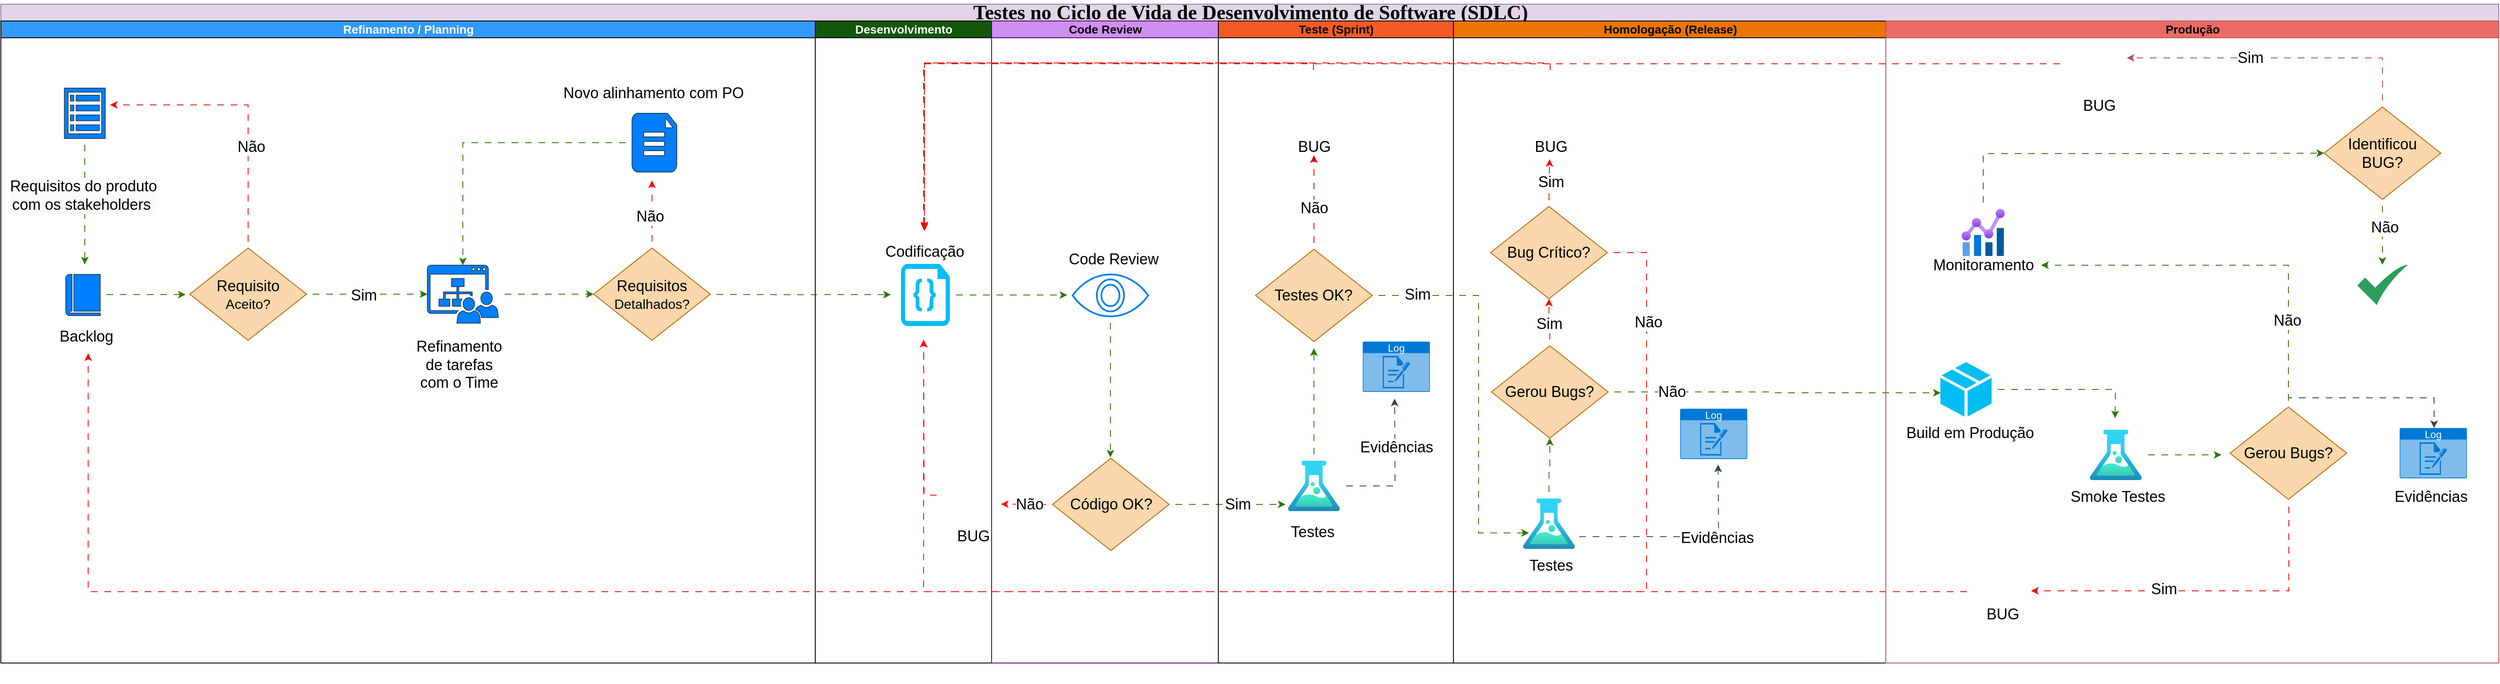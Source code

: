 <mxfile version="24.8.4">
  <diagram name="Página-1" id="4y3aDwwRjuEOx_6uWklc">
    <mxGraphModel dx="2630" dy="936" grid="1" gridSize="10" guides="1" tooltips="1" connect="1" arrows="1" fold="1" page="1" pageScale="1" pageWidth="827" pageHeight="1169" math="0" shadow="0">
      <root>
        <mxCell id="0" />
        <mxCell id="1" parent="0" />
        <mxCell id="TT8D0_vLZ7CWqyI76bAc-1" value="&lt;font style=&quot;font-size: 24px;&quot;&gt;Testes no Ciclo de Vida de Desenvolvimento de Software (SDLC)&lt;/font&gt;" style="swimlane;html=1;childLayout=stackLayout;startSize=20;rounded=0;shadow=0;labelBackgroundColor=none;strokeWidth=1;fontFamily=Verdana;fontSize=8;align=center;fillColor=#e1d5e7;strokeColor=#9673a6;" vertex="1" parent="1">
          <mxGeometry x="45" y="869" width="2975" height="785" as="geometry" />
        </mxCell>
        <mxCell id="TT8D0_vLZ7CWqyI76bAc-2" value="&lt;font style=&quot;font-size: 14px;&quot;&gt;Refinamento / Planning&lt;/font&gt;" style="swimlane;html=1;startSize=20;fillColor=#3399FF;strokeColor=#000000;fontColor=#ffffff;fillStyle=solid;gradientColor=none;" vertex="1" parent="TT8D0_vLZ7CWqyI76bAc-1">
          <mxGeometry y="20" width="970" height="765" as="geometry">
            <mxRectangle y="20" width="32" height="730" as="alternateBounds" />
          </mxGeometry>
        </mxCell>
        <mxCell id="TT8D0_vLZ7CWqyI76bAc-3" value="" style="edgeStyle=orthogonalEdgeStyle;rounded=0;orthogonalLoop=1;jettySize=auto;html=1;fillColor=#60a917;strokeColor=#2D7600;flowAnimation=1;" edge="1" parent="TT8D0_vLZ7CWqyI76bAc-2" source="TT8D0_vLZ7CWqyI76bAc-5">
          <mxGeometry relative="1" as="geometry">
            <mxPoint x="100" y="290" as="targetPoint" />
          </mxGeometry>
        </mxCell>
        <mxCell id="TT8D0_vLZ7CWqyI76bAc-4" value="&lt;div style=&quot;font-size: 12px; background-color: rgb(251, 251, 251);&quot;&gt;&lt;span style=&quot;font-size: 18px;&quot;&gt;Requisitos do produto&lt;/span&gt;&lt;/div&gt;&lt;div style=&quot;font-size: 12px; background-color: rgb(251, 251, 251);&quot;&gt;&lt;span style=&quot;font-size: 18px;&quot;&gt;com os stakeholders&amp;nbsp;&lt;/span&gt;&lt;/div&gt;" style="edgeLabel;html=1;align=center;verticalAlign=middle;resizable=0;points=[];" vertex="1" connectable="0" parent="TT8D0_vLZ7CWqyI76bAc-3">
          <mxGeometry x="0.608" y="-2" relative="1" as="geometry">
            <mxPoint y="-53" as="offset" />
          </mxGeometry>
        </mxCell>
        <mxCell id="TT8D0_vLZ7CWqyI76bAc-5" value="" style="sketch=0;html=1;aspect=fixed;strokeColor=#23445d;shadow=0;fillColor=#007FFF;verticalAlign=top;labelPosition=center;verticalLabelPosition=bottom;shape=mxgraph.gcp2.view_list;" vertex="1" parent="TT8D0_vLZ7CWqyI76bAc-2">
          <mxGeometry x="75.7" y="80" width="48.6" height="60" as="geometry" />
        </mxCell>
        <mxCell id="TT8D0_vLZ7CWqyI76bAc-6" value="" style="sketch=0;pointerEvents=1;shadow=0;dashed=0;html=1;strokeColor=#23445d;fillColor=#007FFF;labelPosition=center;verticalLabelPosition=bottom;verticalAlign=top;outlineConnect=0;align=center;shape=mxgraph.office.concepts.book_journal;" vertex="1" parent="TT8D0_vLZ7CWqyI76bAc-2">
          <mxGeometry x="77.3" y="302" width="41" height="49" as="geometry" />
        </mxCell>
        <mxCell id="TT8D0_vLZ7CWqyI76bAc-7" value="&lt;span style=&quot;font-size: 18px;&quot;&gt;Backlog&amp;nbsp;&lt;/span&gt;" style="text;html=1;align=center;verticalAlign=middle;resizable=0;points=[];autosize=1;strokeColor=none;fillColor=none;" vertex="1" parent="TT8D0_vLZ7CWqyI76bAc-2">
          <mxGeometry x="58.8" y="356" width="90" height="40" as="geometry" />
        </mxCell>
        <mxCell id="TT8D0_vLZ7CWqyI76bAc-8" style="edgeStyle=orthogonalEdgeStyle;rounded=0;orthogonalLoop=1;jettySize=auto;html=1;fillColor=#60a917;strokeColor=#2D7600;flowAnimation=1;" edge="1" parent="TT8D0_vLZ7CWqyI76bAc-2" source="TT8D0_vLZ7CWqyI76bAc-10" target="TT8D0_vLZ7CWqyI76bAc-15">
          <mxGeometry relative="1" as="geometry">
            <mxPoint x="470" y="326" as="targetPoint" />
          </mxGeometry>
        </mxCell>
        <mxCell id="TT8D0_vLZ7CWqyI76bAc-9" value="&lt;font style=&quot;font-size: 18px;&quot;&gt;Sim&lt;/font&gt;" style="edgeLabel;html=1;align=center;verticalAlign=middle;resizable=0;points=[];" vertex="1" connectable="0" parent="TT8D0_vLZ7CWqyI76bAc-8">
          <mxGeometry x="-0.057" y="-1" relative="1" as="geometry">
            <mxPoint as="offset" />
          </mxGeometry>
        </mxCell>
        <mxCell id="TT8D0_vLZ7CWqyI76bAc-10" value="&lt;div&gt;&lt;font style=&quot;font-size: 18px;&quot;&gt;Requisito&lt;/font&gt;&lt;/div&gt;&lt;div&gt;&lt;font size=&quot;3&quot;&gt;Aceito?&lt;/font&gt;&lt;/div&gt;" style="rhombus;whiteSpace=wrap;html=1;fillColor=#fad7ac;strokeColor=#b46504;" vertex="1" parent="TT8D0_vLZ7CWqyI76bAc-2">
          <mxGeometry x="225" y="270.5" width="139" height="110" as="geometry" />
        </mxCell>
        <mxCell id="TT8D0_vLZ7CWqyI76bAc-11" style="edgeStyle=orthogonalEdgeStyle;rounded=0;orthogonalLoop=1;jettySize=auto;html=1;fillColor=#60a917;strokeColor=#2D7600;flowAnimation=1;" edge="1" parent="TT8D0_vLZ7CWqyI76bAc-2" source="TT8D0_vLZ7CWqyI76bAc-6">
          <mxGeometry relative="1" as="geometry">
            <mxPoint x="220" y="326" as="targetPoint" />
          </mxGeometry>
        </mxCell>
        <mxCell id="TT8D0_vLZ7CWqyI76bAc-12" style="edgeStyle=orthogonalEdgeStyle;rounded=0;orthogonalLoop=1;jettySize=auto;html=1;exitX=0.5;exitY=0;exitDx=0;exitDy=0;strokeColor=#ff0800;flowAnimation=1;" edge="1" parent="TT8D0_vLZ7CWqyI76bAc-2" source="TT8D0_vLZ7CWqyI76bAc-10">
          <mxGeometry relative="1" as="geometry">
            <mxPoint x="130" y="100" as="targetPoint" />
            <Array as="points">
              <mxPoint x="295" y="100" />
            </Array>
          </mxGeometry>
        </mxCell>
        <mxCell id="TT8D0_vLZ7CWqyI76bAc-13" value="&lt;font style=&quot;font-size: 18px;&quot;&gt;Não&lt;/font&gt;" style="edgeLabel;html=1;align=center;verticalAlign=middle;resizable=0;points=[];" vertex="1" connectable="0" parent="TT8D0_vLZ7CWqyI76bAc-12">
          <mxGeometry x="-0.279" y="-3" relative="1" as="geometry">
            <mxPoint as="offset" />
          </mxGeometry>
        </mxCell>
        <mxCell id="TT8D0_vLZ7CWqyI76bAc-14" style="edgeStyle=orthogonalEdgeStyle;rounded=0;orthogonalLoop=1;jettySize=auto;html=1;entryX=0;entryY=0.5;entryDx=0;entryDy=0;flowAnimation=1;fillColor=#60a917;strokeColor=#2D7600;" edge="1" parent="TT8D0_vLZ7CWqyI76bAc-2" source="TT8D0_vLZ7CWqyI76bAc-15" target="TT8D0_vLZ7CWqyI76bAc-19">
          <mxGeometry relative="1" as="geometry" />
        </mxCell>
        <mxCell id="TT8D0_vLZ7CWqyI76bAc-15" value="" style="sketch=0;pointerEvents=1;shadow=0;dashed=0;html=1;strokeColor=#23445d;fillColor=#007FFF;labelPosition=center;verticalLabelPosition=bottom;verticalAlign=top;outlineConnect=0;align=center;shape=mxgraph.office.sites.site_team;" vertex="1" parent="TT8D0_vLZ7CWqyI76bAc-2">
          <mxGeometry x="508" y="291" width="84.49" height="69" as="geometry" />
        </mxCell>
        <mxCell id="TT8D0_vLZ7CWqyI76bAc-16" style="edgeStyle=orthogonalEdgeStyle;rounded=0;orthogonalLoop=1;jettySize=auto;html=1;fillColor=#f8cecc;strokeColor=#ff0800;flowAnimation=1;" edge="1" parent="TT8D0_vLZ7CWqyI76bAc-2" source="TT8D0_vLZ7CWqyI76bAc-19">
          <mxGeometry relative="1" as="geometry">
            <mxPoint x="775.5" y="190" as="targetPoint" />
          </mxGeometry>
        </mxCell>
        <mxCell id="TT8D0_vLZ7CWqyI76bAc-17" value="&lt;font style=&quot;font-size: 18px;&quot;&gt;Não&lt;/font&gt;" style="edgeLabel;html=1;align=center;verticalAlign=middle;resizable=0;points=[];" vertex="1" connectable="0" parent="TT8D0_vLZ7CWqyI76bAc-16">
          <mxGeometry x="-0.059" y="3" relative="1" as="geometry">
            <mxPoint as="offset" />
          </mxGeometry>
        </mxCell>
        <mxCell id="TT8D0_vLZ7CWqyI76bAc-18" style="edgeStyle=orthogonalEdgeStyle;rounded=0;orthogonalLoop=1;jettySize=auto;html=1;fillColor=#60a917;strokeColor=#2D7600;flowAnimation=1;" edge="1" parent="TT8D0_vLZ7CWqyI76bAc-2">
          <mxGeometry relative="1" as="geometry">
            <mxPoint x="1060" y="326" as="targetPoint" />
            <mxPoint x="796.91" y="325.571" as="sourcePoint" />
          </mxGeometry>
        </mxCell>
        <mxCell id="TT8D0_vLZ7CWqyI76bAc-19" value="&lt;div&gt;&lt;font style=&quot;font-size: 18px;&quot;&gt;Requisitos&lt;/font&gt;&lt;/div&gt;&lt;div&gt;&lt;font size=&quot;3&quot;&gt;Detalhados?&lt;/font&gt;&lt;/div&gt;" style="rhombus;whiteSpace=wrap;html=1;fillColor=#fad7ac;strokeColor=#b46504;" vertex="1" parent="TT8D0_vLZ7CWqyI76bAc-2">
          <mxGeometry x="706" y="270.5" width="139" height="110" as="geometry" />
        </mxCell>
        <mxCell id="TT8D0_vLZ7CWqyI76bAc-20" style="edgeStyle=orthogonalEdgeStyle;rounded=0;orthogonalLoop=1;jettySize=auto;html=1;fillColor=#60a917;strokeColor=#2D7600;flowAnimation=1;" edge="1" parent="TT8D0_vLZ7CWqyI76bAc-2" source="TT8D0_vLZ7CWqyI76bAc-21" target="TT8D0_vLZ7CWqyI76bAc-15">
          <mxGeometry relative="1" as="geometry" />
        </mxCell>
        <mxCell id="TT8D0_vLZ7CWqyI76bAc-21" value="" style="verticalLabelPosition=bottom;html=1;verticalAlign=top;align=center;strokeColor=#23445d;fillColor=#007FFF;shape=mxgraph.azure.file_2;pointerEvents=1;" vertex="1" parent="TT8D0_vLZ7CWqyI76bAc-2">
          <mxGeometry x="751.75" y="110" width="53.25" height="70" as="geometry" />
        </mxCell>
        <mxCell id="TT8D0_vLZ7CWqyI76bAc-22" value="&lt;span style=&quot;font-size: 18px;&quot;&gt;Novo alinhamento com PO&lt;/span&gt;" style="text;html=1;align=center;verticalAlign=middle;resizable=0;points=[];autosize=1;strokeColor=none;fillColor=none;" vertex="1" parent="TT8D0_vLZ7CWqyI76bAc-2">
          <mxGeometry x="660.38" y="69" width="233" height="34" as="geometry" />
        </mxCell>
        <mxCell id="TT8D0_vLZ7CWqyI76bAc-23" value="&lt;div&gt;&lt;span style=&quot;font-size: 18px;&quot;&gt;Refinamento&amp;nbsp;&lt;/span&gt;&lt;/div&gt;&lt;div&gt;&lt;span style=&quot;font-size: 18px;&quot;&gt;de tarefas&amp;nbsp;&lt;/span&gt;&lt;/div&gt;&lt;div&gt;&lt;span style=&quot;font-size: 18px;&quot;&gt;com o Time&amp;nbsp;&lt;/span&gt;&lt;/div&gt;" style="text;html=1;align=center;verticalAlign=middle;resizable=0;points=[];autosize=1;strokeColor=none;fillColor=none;" vertex="1" parent="TT8D0_vLZ7CWqyI76bAc-2">
          <mxGeometry x="485" y="371" width="125" height="77" as="geometry" />
        </mxCell>
        <mxCell id="TT8D0_vLZ7CWqyI76bAc-24" value="&lt;font style=&quot;font-size: 14px;&quot;&gt;Desenvolvimento&lt;/font&gt;" style="swimlane;html=1;startSize=20;fillColor=#12570A;strokeColor=#000000;fontColor=#ffffff;fillStyle=solid;" vertex="1" parent="TT8D0_vLZ7CWqyI76bAc-1">
          <mxGeometry x="970" y="20" width="210" height="765" as="geometry" />
        </mxCell>
        <mxCell id="TT8D0_vLZ7CWqyI76bAc-25" style="edgeStyle=orthogonalEdgeStyle;rounded=0;orthogonalLoop=1;jettySize=auto;html=1;fillColor=#60a917;strokeColor=#2D7600;flowAnimation=1;" edge="1" parent="TT8D0_vLZ7CWqyI76bAc-24" source="TT8D0_vLZ7CWqyI76bAc-26">
          <mxGeometry relative="1" as="geometry">
            <mxPoint x="300.0" y="326.5" as="targetPoint" />
          </mxGeometry>
        </mxCell>
        <mxCell id="TT8D0_vLZ7CWqyI76bAc-26" value="" style="verticalLabelPosition=bottom;html=1;verticalAlign=top;align=center;strokeColor=none;fillColor=#00BEF2;shape=mxgraph.azure.code_file;pointerEvents=1;" vertex="1" parent="TT8D0_vLZ7CWqyI76bAc-24">
          <mxGeometry x="102" y="289.5" width="58.25" height="74" as="geometry" />
        </mxCell>
        <mxCell id="TT8D0_vLZ7CWqyI76bAc-27" value="&lt;span style=&quot;font-size: 18px;&quot;&gt;Codificação&lt;/span&gt;" style="edgeLabel;html=1;align=center;verticalAlign=middle;resizable=0;points=[];" vertex="1" connectable="0" parent="TT8D0_vLZ7CWqyI76bAc-24">
          <mxGeometry x="104.995" y="273.996" as="geometry">
            <mxPoint x="25" y="1" as="offset" />
          </mxGeometry>
        </mxCell>
        <mxCell id="TT8D0_vLZ7CWqyI76bAc-28" value="&lt;font style=&quot;font-size: 14px;&quot;&gt;Code Review&lt;/font&gt;" style="swimlane;html=1;startSize=20;fillColor=#CF8FF0;strokeColor=#500075;fillStyle=solid;" vertex="1" parent="TT8D0_vLZ7CWqyI76bAc-1">
          <mxGeometry x="1180" y="20" width="270" height="765" as="geometry" />
        </mxCell>
        <mxCell id="TT8D0_vLZ7CWqyI76bAc-29" style="edgeStyle=orthogonalEdgeStyle;rounded=0;orthogonalLoop=1;jettySize=auto;html=1;exitX=1;exitY=0.5;exitDx=0;exitDy=0;fillColor=#60a917;strokeColor=#2D7600;flowAnimation=1;" edge="1" parent="TT8D0_vLZ7CWqyI76bAc-28" source="TT8D0_vLZ7CWqyI76bAc-31">
          <mxGeometry relative="1" as="geometry">
            <mxPoint x="350" y="576.059" as="targetPoint" />
          </mxGeometry>
        </mxCell>
        <mxCell id="TT8D0_vLZ7CWqyI76bAc-30" value="&lt;font style=&quot;font-size: 18px;&quot;&gt;Sim&lt;/font&gt;" style="edgeLabel;html=1;align=center;verticalAlign=middle;resizable=0;points=[];" vertex="1" connectable="0" parent="TT8D0_vLZ7CWqyI76bAc-29">
          <mxGeometry x="0.171" y="1" relative="1" as="geometry">
            <mxPoint as="offset" />
          </mxGeometry>
        </mxCell>
        <mxCell id="TT8D0_vLZ7CWqyI76bAc-31" value="&lt;span style=&quot;font-size: 18px;&quot;&gt;Código OK?&lt;/span&gt;" style="rhombus;whiteSpace=wrap;html=1;fillColor=#fad7ac;strokeColor=#b46504;" vertex="1" parent="TT8D0_vLZ7CWqyI76bAc-28">
          <mxGeometry x="72.5" y="521" width="139" height="110" as="geometry" />
        </mxCell>
        <mxCell id="TT8D0_vLZ7CWqyI76bAc-32" style="edgeStyle=orthogonalEdgeStyle;rounded=0;orthogonalLoop=1;jettySize=auto;html=1;fillColor=#60a917;strokeColor=#2D7600;flowAnimation=1;" edge="1" parent="TT8D0_vLZ7CWqyI76bAc-28" source="TT8D0_vLZ7CWqyI76bAc-33">
          <mxGeometry relative="1" as="geometry">
            <mxPoint x="141.5" y="520" as="targetPoint" />
          </mxGeometry>
        </mxCell>
        <mxCell id="TT8D0_vLZ7CWqyI76bAc-33" value="" style="html=1;verticalLabelPosition=bottom;align=center;labelBackgroundColor=#ffffff;verticalAlign=top;strokeWidth=2;strokeColor=#0080F0;shadow=0;dashed=0;shape=mxgraph.ios7.icons.eye;" vertex="1" parent="TT8D0_vLZ7CWqyI76bAc-28">
          <mxGeometry x="96.5" y="302" width="90" height="50" as="geometry" />
        </mxCell>
        <mxCell id="TT8D0_vLZ7CWqyI76bAc-34" value="&lt;span style=&quot;font-size: 18px;&quot;&gt;Code Review&lt;/span&gt;" style="text;html=1;align=center;verticalAlign=middle;resizable=0;points=[];autosize=1;strokeColor=none;fillColor=none;" vertex="1" parent="TT8D0_vLZ7CWqyI76bAc-28">
          <mxGeometry x="80" y="264" width="130" height="40" as="geometry" />
        </mxCell>
        <mxCell id="TT8D0_vLZ7CWqyI76bAc-35" value="&lt;span style=&quot;font-size: 18px;&quot;&gt;BUG&lt;/span&gt;" style="text;html=1;align=center;verticalAlign=middle;resizable=0;points=[];autosize=1;strokeColor=none;fillColor=none;" vertex="1" parent="TT8D0_vLZ7CWqyI76bAc-28">
          <mxGeometry x="-51.0" y="597" width="57" height="34" as="geometry" />
        </mxCell>
        <mxCell id="TT8D0_vLZ7CWqyI76bAc-36" style="edgeStyle=orthogonalEdgeStyle;rounded=0;orthogonalLoop=1;jettySize=auto;html=1;fillColor=#f8cecc;strokeColor=#ff0800;flowAnimation=1;" edge="1" parent="TT8D0_vLZ7CWqyI76bAc-28" source="TT8D0_vLZ7CWqyI76bAc-37">
          <mxGeometry relative="1" as="geometry">
            <mxPoint x="-80.943" y="379.698" as="targetPoint" />
          </mxGeometry>
        </mxCell>
        <mxCell id="TT8D0_vLZ7CWqyI76bAc-37" value="" style="shape=image;html=1;verticalAlign=top;verticalLabelPosition=bottom;labelBackgroundColor=#ffffff;imageAspect=0;aspect=fixed;image=https://cdn2.iconfinder.com/data/icons/crystalproject/128x128/apps/bug.png" vertex="1" parent="TT8D0_vLZ7CWqyI76bAc-28">
          <mxGeometry x="-58.0" y="530" width="70" height="70" as="geometry" />
        </mxCell>
        <mxCell id="TT8D0_vLZ7CWqyI76bAc-38" style="edgeStyle=orthogonalEdgeStyle;rounded=0;orthogonalLoop=1;jettySize=auto;html=1;entryX=0.988;entryY=0.652;entryDx=0;entryDy=0;entryPerimeter=0;fillColor=#f8cecc;strokeColor=#ff0800;flowAnimation=1;" edge="1" parent="TT8D0_vLZ7CWqyI76bAc-28" source="TT8D0_vLZ7CWqyI76bAc-31" target="TT8D0_vLZ7CWqyI76bAc-37">
          <mxGeometry relative="1" as="geometry" />
        </mxCell>
        <mxCell id="TT8D0_vLZ7CWqyI76bAc-39" value="&lt;font style=&quot;font-size: 18px;&quot;&gt;Não&lt;/font&gt;" style="edgeLabel;html=1;align=center;verticalAlign=middle;resizable=0;points=[];" vertex="1" connectable="0" parent="TT8D0_vLZ7CWqyI76bAc-38">
          <mxGeometry x="0.117" relative="1" as="geometry">
            <mxPoint x="6" as="offset" />
          </mxGeometry>
        </mxCell>
        <mxCell id="TT8D0_vLZ7CWqyI76bAc-40" value="&lt;font style=&quot;font-size: 14px;&quot;&gt;Teste (Sprint)&lt;/font&gt;" style="swimlane;html=1;startSize=20;strokeColor=#000000;fillColor=#F25B25;" vertex="1" parent="TT8D0_vLZ7CWqyI76bAc-1">
          <mxGeometry x="1450" y="20" width="280" height="765" as="geometry" />
        </mxCell>
        <mxCell id="TT8D0_vLZ7CWqyI76bAc-41" style="edgeStyle=orthogonalEdgeStyle;rounded=0;orthogonalLoop=1;jettySize=auto;html=1;fillColor=#60a917;strokeColor=#2D7600;flowAnimation=1;" edge="1" parent="TT8D0_vLZ7CWqyI76bAc-40" source="TT8D0_vLZ7CWqyI76bAc-44">
          <mxGeometry relative="1" as="geometry">
            <mxPoint x="113.91" y="390" as="targetPoint" />
          </mxGeometry>
        </mxCell>
        <mxCell id="TT8D0_vLZ7CWqyI76bAc-42" style="edgeStyle=orthogonalEdgeStyle;rounded=0;orthogonalLoop=1;jettySize=auto;html=1;fillColor=#647687;strokeColor=#314354;flowAnimation=1;" edge="1" parent="TT8D0_vLZ7CWqyI76bAc-40" source="TT8D0_vLZ7CWqyI76bAc-44">
          <mxGeometry relative="1" as="geometry">
            <mxPoint x="210" y="450" as="targetPoint" />
          </mxGeometry>
        </mxCell>
        <mxCell id="TT8D0_vLZ7CWqyI76bAc-43" value="&lt;span style=&quot;font-size: 18px;&quot;&gt;Evidências&lt;/span&gt;" style="edgeLabel;html=1;align=center;verticalAlign=middle;resizable=0;points=[];" vertex="1" connectable="0" parent="TT8D0_vLZ7CWqyI76bAc-42">
          <mxGeometry x="0.32" y="-1" relative="1" as="geometry">
            <mxPoint as="offset" />
          </mxGeometry>
        </mxCell>
        <mxCell id="TT8D0_vLZ7CWqyI76bAc-44" value="" style="image;aspect=fixed;html=1;points=[];align=center;fontSize=12;image=img/lib/azure2/general/Load_Test.svg;" vertex="1" parent="TT8D0_vLZ7CWqyI76bAc-40">
          <mxGeometry x="83" y="524" width="61.82" height="60" as="geometry" />
        </mxCell>
        <mxCell id="TT8D0_vLZ7CWqyI76bAc-45" style="edgeStyle=orthogonalEdgeStyle;rounded=0;orthogonalLoop=1;jettySize=auto;html=1;fillColor=#f8cecc;strokeColor=#db0700;flowAnimation=1;" edge="1" parent="TT8D0_vLZ7CWqyI76bAc-40" source="TT8D0_vLZ7CWqyI76bAc-47">
          <mxGeometry relative="1" as="geometry">
            <mxPoint x="113.91" y="160" as="targetPoint" />
          </mxGeometry>
        </mxCell>
        <mxCell id="TT8D0_vLZ7CWqyI76bAc-46" value="&lt;font style=&quot;font-size: 18px;&quot;&gt;Não&lt;/font&gt;" style="edgeLabel;html=1;align=center;verticalAlign=middle;resizable=0;points=[];" vertex="1" connectable="0" parent="TT8D0_vLZ7CWqyI76bAc-45">
          <mxGeometry x="-0.121" relative="1" as="geometry">
            <mxPoint as="offset" />
          </mxGeometry>
        </mxCell>
        <mxCell id="TT8D0_vLZ7CWqyI76bAc-47" value="&lt;span style=&quot;font-size: 18px;&quot;&gt;Testes OK?&lt;/span&gt;" style="rhombus;whiteSpace=wrap;html=1;fillColor=#fad7ac;strokeColor=#b46504;" vertex="1" parent="TT8D0_vLZ7CWqyI76bAc-40">
          <mxGeometry x="44.41" y="272" width="139" height="110" as="geometry" />
        </mxCell>
        <mxCell id="TT8D0_vLZ7CWqyI76bAc-48" value="Log" style="html=1;whiteSpace=wrap;strokeColor=none;fillColor=#0079D6;labelPosition=center;verticalLabelPosition=middle;verticalAlign=top;align=center;fontSize=12;outlineConnect=0;spacingTop=-6;fontColor=#FFFFFF;sketch=0;shape=mxgraph.sitemap.log;" vertex="1" parent="TT8D0_vLZ7CWqyI76bAc-40">
          <mxGeometry x="172" y="382" width="80" height="60" as="geometry" />
        </mxCell>
        <mxCell id="TT8D0_vLZ7CWqyI76bAc-49" style="edgeStyle=orthogonalEdgeStyle;rounded=0;orthogonalLoop=1;jettySize=auto;html=1;fillColor=#f8cecc;strokeColor=#db0700;flowAnimation=1;" edge="1" parent="TT8D0_vLZ7CWqyI76bAc-40">
          <mxGeometry relative="1" as="geometry">
            <mxPoint x="-350" y="250" as="targetPoint" />
            <Array as="points">
              <mxPoint x="113" y="50" />
              <mxPoint x="-350" y="50" />
            </Array>
            <mxPoint x="113.333" y="66" as="sourcePoint" />
          </mxGeometry>
        </mxCell>
        <mxCell id="TT8D0_vLZ7CWqyI76bAc-50" value="&lt;span style=&quot;font-size: 18px;&quot;&gt;BUG&lt;/span&gt;" style="text;html=1;align=center;verticalAlign=middle;resizable=0;points=[];autosize=1;strokeColor=none;fillColor=none;" vertex="1" parent="TT8D0_vLZ7CWqyI76bAc-40">
          <mxGeometry x="85.91" y="133" width="57" height="34" as="geometry" />
        </mxCell>
        <mxCell id="TT8D0_vLZ7CWqyI76bAc-51" value="&lt;div&gt;&lt;span style=&quot;font-size: 18px;&quot;&gt;Testes&lt;/span&gt;&lt;/div&gt;" style="edgeLabel;html=1;align=center;verticalAlign=middle;resizable=0;points=[];" vertex="1" connectable="0" parent="TT8D0_vLZ7CWqyI76bAc-40">
          <mxGeometry x="113.912" y="620.002" as="geometry">
            <mxPoint x="-2" y="-11" as="offset" />
          </mxGeometry>
        </mxCell>
        <mxCell id="TT8D0_vLZ7CWqyI76bAc-104" value="" style="shape=image;html=1;verticalAlign=top;verticalLabelPosition=bottom;labelBackgroundColor=#ffffff;imageAspect=0;aspect=fixed;image=https://cdn2.iconfinder.com/data/icons/crystalproject/128x128/apps/bug.png" vertex="1" parent="TT8D0_vLZ7CWqyI76bAc-40">
          <mxGeometry x="77.82" y="75" width="70" height="70" as="geometry" />
        </mxCell>
        <mxCell id="TT8D0_vLZ7CWqyI76bAc-52" value="&lt;font style=&quot;font-size: 14px;&quot;&gt;Homologação (Release)&lt;/font&gt;" style="swimlane;html=1;startSize=20;fillColor=#EB7500;" vertex="1" parent="TT8D0_vLZ7CWqyI76bAc-1">
          <mxGeometry x="1730" y="20" width="515" height="765" as="geometry" />
        </mxCell>
        <mxCell id="TT8D0_vLZ7CWqyI76bAc-53" style="edgeStyle=orthogonalEdgeStyle;rounded=0;orthogonalLoop=1;jettySize=auto;html=1;fillColor=#fad9d5;strokeColor=#DB0700;flowAnimation=1;" edge="1" parent="TT8D0_vLZ7CWqyI76bAc-52">
          <mxGeometry relative="1" as="geometry">
            <mxPoint x="-630" y="250" as="targetPoint" />
            <Array as="points">
              <mxPoint x="115" y="50" />
              <mxPoint x="-630" y="50" />
            </Array>
            <mxPoint x="115.25" y="66" as="sourcePoint" />
          </mxGeometry>
        </mxCell>
        <mxCell id="TT8D0_vLZ7CWqyI76bAc-54" value="&lt;span style=&quot;font-size: 18px;&quot;&gt;BUG&lt;/span&gt;" style="text;html=1;align=center;verticalAlign=middle;resizable=0;points=[];autosize=1;strokeColor=none;fillColor=none;" vertex="1" parent="TT8D0_vLZ7CWqyI76bAc-52">
          <mxGeometry x="87.82" y="133" width="57" height="34" as="geometry" />
        </mxCell>
        <mxCell id="TT8D0_vLZ7CWqyI76bAc-55" style="edgeStyle=orthogonalEdgeStyle;rounded=0;orthogonalLoop=1;jettySize=auto;html=1;fillColor=#60a917;strokeColor=#2D7600;flowAnimation=1;" edge="1" parent="TT8D0_vLZ7CWqyI76bAc-52" source="TT8D0_vLZ7CWqyI76bAc-56" target="TT8D0_vLZ7CWqyI76bAc-60">
          <mxGeometry relative="1" as="geometry" />
        </mxCell>
        <mxCell id="TT8D0_vLZ7CWqyI76bAc-56" value="" style="image;aspect=fixed;html=1;points=[];align=center;fontSize=12;image=img/lib/azure2/general/Load_Test.svg;" vertex="1" parent="TT8D0_vLZ7CWqyI76bAc-52">
          <mxGeometry x="82.91" y="569" width="61.82" height="60" as="geometry" />
        </mxCell>
        <mxCell id="TT8D0_vLZ7CWqyI76bAc-57" value="&lt;span style=&quot;font-size: 18px;&quot;&gt;Testes&lt;/span&gt;" style="edgeLabel;html=1;align=center;verticalAlign=middle;resizable=0;points=[];" vertex="1" connectable="0" parent="TT8D0_vLZ7CWqyI76bAc-52">
          <mxGeometry x="115.822" y="649.002" as="geometry" />
        </mxCell>
        <mxCell id="TT8D0_vLZ7CWqyI76bAc-58" style="edgeStyle=orthogonalEdgeStyle;rounded=0;orthogonalLoop=1;jettySize=auto;html=1;entryX=0.5;entryY=1;entryDx=0;entryDy=0;fillColor=#f8cecc;strokeColor=#ff0800;flowAnimation=1;" edge="1" parent="TT8D0_vLZ7CWqyI76bAc-52" source="TT8D0_vLZ7CWqyI76bAc-60" target="TT8D0_vLZ7CWqyI76bAc-61">
          <mxGeometry relative="1" as="geometry" />
        </mxCell>
        <mxCell id="TT8D0_vLZ7CWqyI76bAc-59" value="&lt;font style=&quot;font-size: 18px;&quot;&gt;Sim&lt;/font&gt;" style="edgeLabel;html=1;align=center;verticalAlign=middle;resizable=0;points=[];" vertex="1" connectable="0" parent="TT8D0_vLZ7CWqyI76bAc-58">
          <mxGeometry x="-0.062" y="1" relative="1" as="geometry">
            <mxPoint as="offset" />
          </mxGeometry>
        </mxCell>
        <mxCell id="TT8D0_vLZ7CWqyI76bAc-60" value="&lt;span style=&quot;font-size: 18px;&quot;&gt;Gerou Bugs?&lt;/span&gt;" style="rhombus;whiteSpace=wrap;html=1;fillColor=#fad7ac;strokeColor=#b46504;" vertex="1" parent="TT8D0_vLZ7CWqyI76bAc-52">
          <mxGeometry x="45.32" y="387" width="139" height="110" as="geometry" />
        </mxCell>
        <mxCell id="TT8D0_vLZ7CWqyI76bAc-61" value="&lt;span style=&quot;font-size: 18px;&quot;&gt;Bug Crítico?&lt;/span&gt;" style="rhombus;whiteSpace=wrap;html=1;fillColor=#fad7ac;strokeColor=#b46504;" vertex="1" parent="TT8D0_vLZ7CWqyI76bAc-52">
          <mxGeometry x="44.32" y="221" width="139" height="110" as="geometry" />
        </mxCell>
        <mxCell id="TT8D0_vLZ7CWqyI76bAc-62" style="edgeStyle=orthogonalEdgeStyle;rounded=0;orthogonalLoop=1;jettySize=auto;html=1;entryX=0.471;entryY=0.932;entryDx=0;entryDy=0;entryPerimeter=0;fillColor=#f8cecc;strokeColor=#ff0800;flowAnimation=1;" edge="1" parent="TT8D0_vLZ7CWqyI76bAc-52" source="TT8D0_vLZ7CWqyI76bAc-61" target="TT8D0_vLZ7CWqyI76bAc-54">
          <mxGeometry relative="1" as="geometry" />
        </mxCell>
        <mxCell id="TT8D0_vLZ7CWqyI76bAc-63" value="&lt;font style=&quot;font-size: 18px;&quot;&gt;Sim&lt;/font&gt;" style="edgeLabel;html=1;align=center;verticalAlign=middle;resizable=0;points=[];" vertex="1" connectable="0" parent="TT8D0_vLZ7CWqyI76bAc-62">
          <mxGeometry x="0.051" y="-1" relative="1" as="geometry">
            <mxPoint as="offset" />
          </mxGeometry>
        </mxCell>
        <mxCell id="TT8D0_vLZ7CWqyI76bAc-64" style="edgeStyle=orthogonalEdgeStyle;rounded=0;orthogonalLoop=1;jettySize=auto;html=1;fillColor=#647687;strokeColor=#314354;flowAnimation=1;entryX=0;entryY=0.5;entryDx=0;entryDy=0;entryPerimeter=0;exitX=0.962;exitY=0.756;exitDx=0;exitDy=0;exitPerimeter=0;" edge="1" parent="TT8D0_vLZ7CWqyI76bAc-52" source="TT8D0_vLZ7CWqyI76bAc-56">
          <mxGeometry relative="1" as="geometry">
            <mxPoint x="315.27" y="528.53" as="targetPoint" />
            <mxPoint x="190.0" y="610.53" as="sourcePoint" />
          </mxGeometry>
        </mxCell>
        <mxCell id="TT8D0_vLZ7CWqyI76bAc-65" value="&lt;span style=&quot;font-size: 18px;&quot;&gt;Evidências&lt;/span&gt;" style="edgeLabel;html=1;align=center;verticalAlign=middle;resizable=0;points=[];" vertex="1" connectable="0" parent="TT8D0_vLZ7CWqyI76bAc-64">
          <mxGeometry x="0.32" y="-1" relative="1" as="geometry">
            <mxPoint as="offset" />
          </mxGeometry>
        </mxCell>
        <mxCell id="TT8D0_vLZ7CWqyI76bAc-66" value="Log" style="html=1;whiteSpace=wrap;strokeColor=none;fillColor=#0079D6;labelPosition=center;verticalLabelPosition=middle;verticalAlign=top;align=center;fontSize=12;outlineConnect=0;spacingTop=-6;fontColor=#FFFFFF;sketch=0;shape=mxgraph.sitemap.log;" vertex="1" parent="TT8D0_vLZ7CWqyI76bAc-52">
          <mxGeometry x="270" y="462" width="80" height="60" as="geometry" />
        </mxCell>
        <mxCell id="TT8D0_vLZ7CWqyI76bAc-67" value="" style="shape=image;html=1;verticalAlign=top;verticalLabelPosition=bottom;labelBackgroundColor=#ffffff;imageAspect=0;aspect=fixed;image=https://cdn2.iconfinder.com/data/icons/crystalproject/128x128/apps/bug.png" vertex="1" parent="TT8D0_vLZ7CWqyI76bAc-52">
          <mxGeometry x="80.82" y="70" width="70" height="70" as="geometry" />
        </mxCell>
        <mxCell id="TT8D0_vLZ7CWqyI76bAc-68" style="edgeStyle=orthogonalEdgeStyle;rounded=0;orthogonalLoop=1;jettySize=auto;html=1;fillColor=#f8cecc;strokeColor=#ff0800;flowAnimation=1;" edge="1" parent="TT8D0_vLZ7CWqyI76bAc-52">
          <mxGeometry relative="1" as="geometry">
            <mxPoint x="-631" y="380" as="targetPoint" />
            <mxPoint x="616" y="677.0" as="sourcePoint" />
            <Array as="points">
              <mxPoint x="616" y="680" />
              <mxPoint x="-631" y="680" />
            </Array>
          </mxGeometry>
        </mxCell>
        <mxCell id="TT8D0_vLZ7CWqyI76bAc-69" style="edgeStyle=orthogonalEdgeStyle;rounded=0;orthogonalLoop=1;jettySize=auto;html=1;fillColor=#60a917;strokeColor=#2D7600;flowAnimation=1;" edge="1" parent="TT8D0_vLZ7CWqyI76bAc-1" source="TT8D0_vLZ7CWqyI76bAc-47">
          <mxGeometry relative="1" as="geometry">
            <mxPoint x="1820" y="630" as="targetPoint" />
            <Array as="points">
              <mxPoint x="1760" y="347" />
              <mxPoint x="1760" y="630" />
            </Array>
          </mxGeometry>
        </mxCell>
        <mxCell id="TT8D0_vLZ7CWqyI76bAc-70" value="&lt;font style=&quot;font-size: 18px;&quot;&gt;Sim&lt;/font&gt;" style="edgeLabel;html=1;align=center;verticalAlign=middle;resizable=0;points=[];" vertex="1" connectable="0" parent="TT8D0_vLZ7CWqyI76bAc-69">
          <mxGeometry x="-0.775" y="1" relative="1" as="geometry">
            <mxPoint as="offset" />
          </mxGeometry>
        </mxCell>
        <mxCell id="TT8D0_vLZ7CWqyI76bAc-71" style="edgeStyle=orthogonalEdgeStyle;rounded=0;orthogonalLoop=1;jettySize=auto;html=1;fillColor=#f8cecc;strokeColor=#ff0800;flowAnimation=1;" edge="1" parent="TT8D0_vLZ7CWqyI76bAc-1" source="TT8D0_vLZ7CWqyI76bAc-61" target="TT8D0_vLZ7CWqyI76bAc-7">
          <mxGeometry relative="1" as="geometry">
            <Array as="points">
              <mxPoint x="1960" y="296" />
              <mxPoint x="1960" y="700" />
              <mxPoint x="104" y="700" />
            </Array>
          </mxGeometry>
        </mxCell>
        <mxCell id="TT8D0_vLZ7CWqyI76bAc-72" value="&lt;font style=&quot;font-size: 18px;&quot;&gt;Não&lt;/font&gt;" style="edgeLabel;html=1;align=center;verticalAlign=middle;resizable=0;points=[];" vertex="1" connectable="0" parent="TT8D0_vLZ7CWqyI76bAc-71">
          <mxGeometry x="-0.9" y="2" relative="1" as="geometry">
            <mxPoint as="offset" />
          </mxGeometry>
        </mxCell>
        <mxCell id="TT8D0_vLZ7CWqyI76bAc-73" value="&lt;font style=&quot;font-size: 14px;&quot;&gt;Produção&lt;/font&gt;" style="swimlane;html=1;startSize=20;fillColor=#EA6B66;strokeColor=#b85450;" vertex="1" parent="TT8D0_vLZ7CWqyI76bAc-1">
          <mxGeometry x="2245" y="20" width="730" height="765" as="geometry" />
        </mxCell>
        <mxCell id="TT8D0_vLZ7CWqyI76bAc-74" style="edgeStyle=orthogonalEdgeStyle;rounded=0;orthogonalLoop=1;jettySize=auto;html=1;fillColor=#60a917;strokeColor=#2D7600;flowAnimation=1;" edge="1" parent="TT8D0_vLZ7CWqyI76bAc-73" source="TT8D0_vLZ7CWqyI76bAc-75">
          <mxGeometry relative="1" as="geometry">
            <mxPoint x="273" y="473.333" as="targetPoint" />
          </mxGeometry>
        </mxCell>
        <mxCell id="TT8D0_vLZ7CWqyI76bAc-75" value="" style="verticalLabelPosition=bottom;html=1;verticalAlign=top;align=center;strokeColor=none;fillColor=#00BEF2;shape=mxgraph.azure.cloud_service_package_file;" vertex="1" parent="TT8D0_vLZ7CWqyI76bAc-73">
          <mxGeometry x="65" y="406.5" width="61" height="65" as="geometry" />
        </mxCell>
        <mxCell id="TT8D0_vLZ7CWqyI76bAc-76" value="&lt;font style=&quot;font-size: 18px;&quot;&gt;Build em Produção&lt;/font&gt;" style="text;html=1;align=center;verticalAlign=middle;resizable=0;points=[];autosize=1;strokeColor=none;fillColor=none;" vertex="1" parent="TT8D0_vLZ7CWqyI76bAc-73">
          <mxGeometry x="15" y="474" width="170" height="34" as="geometry" />
        </mxCell>
        <mxCell id="TT8D0_vLZ7CWqyI76bAc-77" style="edgeStyle=orthogonalEdgeStyle;rounded=0;orthogonalLoop=1;jettySize=auto;html=1;fillColor=#60a917;strokeColor=#2D7600;flowAnimation=1;" edge="1" parent="TT8D0_vLZ7CWqyI76bAc-73" source="TT8D0_vLZ7CWqyI76bAc-78">
          <mxGeometry relative="1" as="geometry">
            <mxPoint x="399.667" y="517" as="targetPoint" />
          </mxGeometry>
        </mxCell>
        <mxCell id="TT8D0_vLZ7CWqyI76bAc-78" value="" style="image;aspect=fixed;html=1;points=[];align=center;fontSize=12;image=img/lib/azure2/general/Load_Test.svg;" vertex="1" parent="TT8D0_vLZ7CWqyI76bAc-73">
          <mxGeometry x="243" y="487" width="61.82" height="60" as="geometry" />
        </mxCell>
        <mxCell id="TT8D0_vLZ7CWqyI76bAc-79" value="&lt;span style=&quot;font-size: 18px;&quot;&gt;Smoke Testes&lt;/span&gt;" style="edgeLabel;html=1;align=center;verticalAlign=middle;resizable=0;points=[];" vertex="1" connectable="0" parent="TT8D0_vLZ7CWqyI76bAc-73">
          <mxGeometry x="275.912" y="567.002" as="geometry" />
        </mxCell>
        <mxCell id="TT8D0_vLZ7CWqyI76bAc-80" style="edgeStyle=orthogonalEdgeStyle;rounded=0;orthogonalLoop=1;jettySize=auto;html=1;entryX=1;entryY=0.5;entryDx=0;entryDy=0;fillColor=#f8cecc;strokeColor=#fa0800;flowAnimation=1;" edge="1" parent="TT8D0_vLZ7CWqyI76bAc-73">
          <mxGeometry relative="1" as="geometry">
            <mxPoint x="481" y="572" as="sourcePoint" />
            <mxPoint x="173.0" y="679" as="targetPoint" />
            <Array as="points">
              <mxPoint x="480" y="679" />
            </Array>
          </mxGeometry>
        </mxCell>
        <mxCell id="TT8D0_vLZ7CWqyI76bAc-81" value="&lt;font style=&quot;font-size: 18px;&quot;&gt;Sim&lt;/font&gt;" style="edgeLabel;html=1;align=center;verticalAlign=middle;resizable=0;points=[];" vertex="1" connectable="0" parent="TT8D0_vLZ7CWqyI76bAc-80">
          <mxGeometry x="0.242" y="-2" relative="1" as="geometry">
            <mxPoint as="offset" />
          </mxGeometry>
        </mxCell>
        <mxCell id="TT8D0_vLZ7CWqyI76bAc-82" style="edgeStyle=orthogonalEdgeStyle;rounded=0;orthogonalLoop=1;jettySize=auto;html=1;fillColor=#647687;strokeColor=#314354;flowAnimation=1;" edge="1" parent="TT8D0_vLZ7CWqyI76bAc-73" source="TT8D0_vLZ7CWqyI76bAc-85" target="TT8D0_vLZ7CWqyI76bAc-88">
          <mxGeometry relative="1" as="geometry">
            <mxPoint x="361" y="407.8" as="targetPoint" />
            <Array as="points">
              <mxPoint x="480" y="449" />
              <mxPoint x="653" y="449" />
            </Array>
          </mxGeometry>
        </mxCell>
        <mxCell id="TT8D0_vLZ7CWqyI76bAc-83" style="edgeStyle=orthogonalEdgeStyle;rounded=0;orthogonalLoop=1;jettySize=auto;html=1;fillColor=#60a917;strokeColor=#2D7600;flowAnimation=1;" edge="1" parent="TT8D0_vLZ7CWqyI76bAc-73" source="TT8D0_vLZ7CWqyI76bAc-85" target="TT8D0_vLZ7CWqyI76bAc-92">
          <mxGeometry relative="1" as="geometry">
            <mxPoint x="362" y="209" as="targetPoint" />
            <Array as="points">
              <mxPoint x="480" y="291" />
            </Array>
          </mxGeometry>
        </mxCell>
        <mxCell id="TT8D0_vLZ7CWqyI76bAc-84" value="&lt;font style=&quot;font-size: 18px;&quot;&gt;Não&lt;/font&gt;" style="edgeLabel;html=1;align=center;verticalAlign=middle;resizable=0;points=[];" vertex="1" connectable="0" parent="TT8D0_vLZ7CWqyI76bAc-83">
          <mxGeometry x="-0.554" y="2" relative="1" as="geometry">
            <mxPoint as="offset" />
          </mxGeometry>
        </mxCell>
        <mxCell id="TT8D0_vLZ7CWqyI76bAc-85" value="&lt;span style=&quot;font-size: 18px;&quot;&gt;Gerou Bugs?&lt;/span&gt;" style="rhombus;whiteSpace=wrap;html=1;fillColor=#fad7ac;strokeColor=#b46504;" vertex="1" parent="TT8D0_vLZ7CWqyI76bAc-73">
          <mxGeometry x="410" y="460" width="139" height="110" as="geometry" />
        </mxCell>
        <mxCell id="TT8D0_vLZ7CWqyI76bAc-86" value="&lt;span style=&quot;font-size: 18px;&quot;&gt;BUG&lt;/span&gt;" style="text;html=1;align=center;verticalAlign=middle;resizable=0;points=[];autosize=1;strokeColor=none;fillColor=none;" vertex="1" parent="TT8D0_vLZ7CWqyI76bAc-73">
          <mxGeometry x="110.0" y="690" width="57" height="34" as="geometry" />
        </mxCell>
        <mxCell id="TT8D0_vLZ7CWqyI76bAc-87" value="" style="shape=image;html=1;verticalAlign=top;verticalLabelPosition=bottom;labelBackgroundColor=#ffffff;imageAspect=0;aspect=fixed;image=https://cdn2.iconfinder.com/data/icons/crystalproject/128x128/apps/bug.png" vertex="1" parent="TT8D0_vLZ7CWqyI76bAc-73">
          <mxGeometry x="103" y="627" width="70" height="70" as="geometry" />
        </mxCell>
        <mxCell id="TT8D0_vLZ7CWqyI76bAc-88" value="Log" style="html=1;whiteSpace=wrap;strokeColor=none;fillColor=#0079D6;labelPosition=center;verticalLabelPosition=middle;verticalAlign=top;align=center;fontSize=12;outlineConnect=0;spacingTop=-6;fontColor=#FFFFFF;sketch=0;shape=mxgraph.sitemap.log;" vertex="1" parent="TT8D0_vLZ7CWqyI76bAc-73">
          <mxGeometry x="612" y="485" width="80" height="60" as="geometry" />
        </mxCell>
        <mxCell id="TT8D0_vLZ7CWqyI76bAc-89" value="&lt;font style=&quot;font-size: 18px;&quot;&gt;Evidências&lt;/font&gt;" style="edgeLabel;html=1;align=center;verticalAlign=middle;resizable=0;points=[];" vertex="1" connectable="0" parent="TT8D0_vLZ7CWqyI76bAc-73">
          <mxGeometry x="43.001" y="789.0" as="geometry">
            <mxPoint x="606" y="-222" as="offset" />
          </mxGeometry>
        </mxCell>
        <mxCell id="TT8D0_vLZ7CWqyI76bAc-90" style="edgeStyle=orthogonalEdgeStyle;rounded=0;orthogonalLoop=1;jettySize=auto;html=1;entryX=0;entryY=0.5;entryDx=0;entryDy=0;fillColor=#60a917;strokeColor=#2D7600;flowAnimation=1;" edge="1" parent="TT8D0_vLZ7CWqyI76bAc-73" source="TT8D0_vLZ7CWqyI76bAc-91" target="TT8D0_vLZ7CWqyI76bAc-95">
          <mxGeometry relative="1" as="geometry">
            <Array as="points">
              <mxPoint x="116" y="158" />
              <mxPoint x="332" y="158" />
            </Array>
          </mxGeometry>
        </mxCell>
        <mxCell id="TT8D0_vLZ7CWqyI76bAc-91" value="" style="image;aspect=fixed;html=1;points=[];align=center;fontSize=12;image=img/lib/azure2/management_governance/Metrics.svg;" vertex="1" parent="TT8D0_vLZ7CWqyI76bAc-73">
          <mxGeometry x="89.65" y="224" width="52.71" height="56" as="geometry" />
        </mxCell>
        <mxCell id="TT8D0_vLZ7CWqyI76bAc-92" value="&lt;font style=&quot;font-size: 18px;&quot;&gt;Monitoramento&lt;/font&gt;" style="text;html=1;align=center;verticalAlign=middle;resizable=0;points=[];autosize=1;strokeColor=none;fillColor=none;" vertex="1" parent="TT8D0_vLZ7CWqyI76bAc-73">
          <mxGeometry x="47" y="274" width="138" height="34" as="geometry" />
        </mxCell>
        <mxCell id="TT8D0_vLZ7CWqyI76bAc-93" style="edgeStyle=orthogonalEdgeStyle;rounded=0;orthogonalLoop=1;jettySize=auto;html=1;fillColor=#60a917;strokeColor=#2D7600;flowAnimation=1;" edge="1" parent="TT8D0_vLZ7CWqyI76bAc-73" source="TT8D0_vLZ7CWqyI76bAc-95" target="TT8D0_vLZ7CWqyI76bAc-96">
          <mxGeometry relative="1" as="geometry" />
        </mxCell>
        <mxCell id="TT8D0_vLZ7CWqyI76bAc-94" value="&lt;font style=&quot;font-size: 18px;&quot;&gt;Não&lt;/font&gt;" style="edgeLabel;html=1;align=center;verticalAlign=middle;resizable=0;points=[];" vertex="1" connectable="0" parent="TT8D0_vLZ7CWqyI76bAc-93">
          <mxGeometry x="-0.122" y="2" relative="1" as="geometry">
            <mxPoint y="-1" as="offset" />
          </mxGeometry>
        </mxCell>
        <mxCell id="TT8D0_vLZ7CWqyI76bAc-95" value="&lt;span style=&quot;font-size: 18px;&quot;&gt;Identificou&lt;/span&gt;&lt;div&gt;&lt;span style=&quot;font-size: 18px;&quot;&gt;BUG?&lt;/span&gt;&lt;/div&gt;" style="rhombus;whiteSpace=wrap;html=1;fillColor=#fad7ac;strokeColor=#b46504;" vertex="1" parent="TT8D0_vLZ7CWqyI76bAc-73">
          <mxGeometry x="522" y="102.5" width="139" height="110" as="geometry" />
        </mxCell>
        <mxCell id="TT8D0_vLZ7CWqyI76bAc-96" value="" style="sketch=0;html=1;aspect=fixed;strokeColor=none;shadow=0;align=center;fillColor=#2D9C5E;verticalAlign=top;labelPosition=center;verticalLabelPosition=bottom;shape=mxgraph.gcp2.check" vertex="1" parent="TT8D0_vLZ7CWqyI76bAc-73">
          <mxGeometry x="561.5" y="290.5" width="60" height="48" as="geometry" />
        </mxCell>
        <mxCell id="TT8D0_vLZ7CWqyI76bAc-97" value="&lt;span style=&quot;font-size: 18px;&quot;&gt;BUG&lt;/span&gt;" style="text;html=1;align=center;verticalAlign=middle;resizable=0;points=[];autosize=1;strokeColor=none;fillColor=none;" vertex="1" parent="TT8D0_vLZ7CWqyI76bAc-73">
          <mxGeometry x="225.0" y="84" width="57" height="34" as="geometry" />
        </mxCell>
        <mxCell id="TT8D0_vLZ7CWqyI76bAc-98" style="edgeStyle=orthogonalEdgeStyle;rounded=0;orthogonalLoop=1;jettySize=auto;html=1;fillColor=#f8cecc;gradientColor=#ea6b66;strokeColor=#ff0800;flowAnimation=1;" edge="1" parent="TT8D0_vLZ7CWqyI76bAc-73">
          <mxGeometry relative="1" as="geometry">
            <mxPoint x="-1145" y="248" as="targetPoint" />
            <mxPoint x="215" y="51" as="sourcePoint" />
            <Array as="points">
              <mxPoint x="214" y="51" />
              <mxPoint x="199" y="51" />
              <mxPoint x="-1146" y="50" />
              <mxPoint x="-1146" y="246" />
              <mxPoint x="-1145" y="246" />
            </Array>
          </mxGeometry>
        </mxCell>
        <mxCell id="TT8D0_vLZ7CWqyI76bAc-99" value="" style="shape=image;html=1;verticalAlign=top;verticalLabelPosition=bottom;labelBackgroundColor=#ffffff;imageAspect=0;aspect=fixed;image=https://cdn2.iconfinder.com/data/icons/crystalproject/128x128/apps/bug.png" vertex="1" parent="TT8D0_vLZ7CWqyI76bAc-73">
          <mxGeometry x="218" y="21" width="70" height="70" as="geometry" />
        </mxCell>
        <mxCell id="TT8D0_vLZ7CWqyI76bAc-100" style="edgeStyle=orthogonalEdgeStyle;rounded=0;orthogonalLoop=1;jettySize=auto;html=1;entryX=0.987;entryY=0.328;entryDx=0;entryDy=0;entryPerimeter=0;fillColor=#f8cecc;strokeColor=#b85450;flowAnimation=1;" edge="1" parent="TT8D0_vLZ7CWqyI76bAc-73" source="TT8D0_vLZ7CWqyI76bAc-95" target="TT8D0_vLZ7CWqyI76bAc-99">
          <mxGeometry relative="1" as="geometry">
            <Array as="points">
              <mxPoint x="591" y="44" />
            </Array>
          </mxGeometry>
        </mxCell>
        <mxCell id="TT8D0_vLZ7CWqyI76bAc-101" value="&lt;font style=&quot;font-size: 18px;&quot;&gt;Sim&lt;/font&gt;" style="edgeLabel;html=1;align=center;verticalAlign=middle;resizable=0;points=[];" vertex="1" connectable="0" parent="TT8D0_vLZ7CWqyI76bAc-100">
          <mxGeometry x="0.191" relative="1" as="geometry">
            <mxPoint as="offset" />
          </mxGeometry>
        </mxCell>
        <mxCell id="TT8D0_vLZ7CWqyI76bAc-102" style="edgeStyle=orthogonalEdgeStyle;rounded=0;orthogonalLoop=1;jettySize=auto;html=1;entryX=0.006;entryY=0.562;entryDx=0;entryDy=0;entryPerimeter=0;fillColor=#60a917;strokeColor=#2D7600;flowAnimation=1;" edge="1" parent="TT8D0_vLZ7CWqyI76bAc-1" source="TT8D0_vLZ7CWqyI76bAc-60" target="TT8D0_vLZ7CWqyI76bAc-75">
          <mxGeometry relative="1" as="geometry">
            <mxPoint x="2298.131" y="462.0" as="targetPoint" />
          </mxGeometry>
        </mxCell>
        <mxCell id="TT8D0_vLZ7CWqyI76bAc-103" value="&lt;font style=&quot;font-size: 18px;&quot;&gt;Não&lt;/font&gt;" style="edgeLabel;html=1;align=center;verticalAlign=middle;resizable=0;points=[];" vertex="1" connectable="0" parent="TT8D0_vLZ7CWqyI76bAc-102">
          <mxGeometry x="-0.619" relative="1" as="geometry">
            <mxPoint as="offset" />
          </mxGeometry>
        </mxCell>
      </root>
    </mxGraphModel>
  </diagram>
</mxfile>
